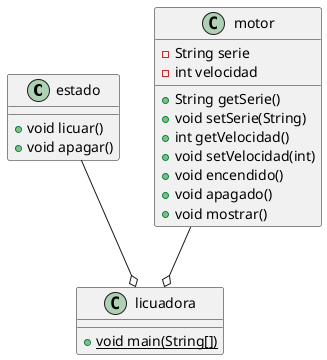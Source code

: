 @startuml
class estado {
+ void licuar()
+ void apagar()
}
class licuadora {
+ {static} void main(String[])
}
class motor {
- String serie
- int velocidad
+ String getSerie()
+ void setSerie(String)
+ int getVelocidad()
+ void setVelocidad(int)
+ void encendido()
+ void apagado()
+ void mostrar()
}
motor --o licuadora
estado --o licuadora
@enduml